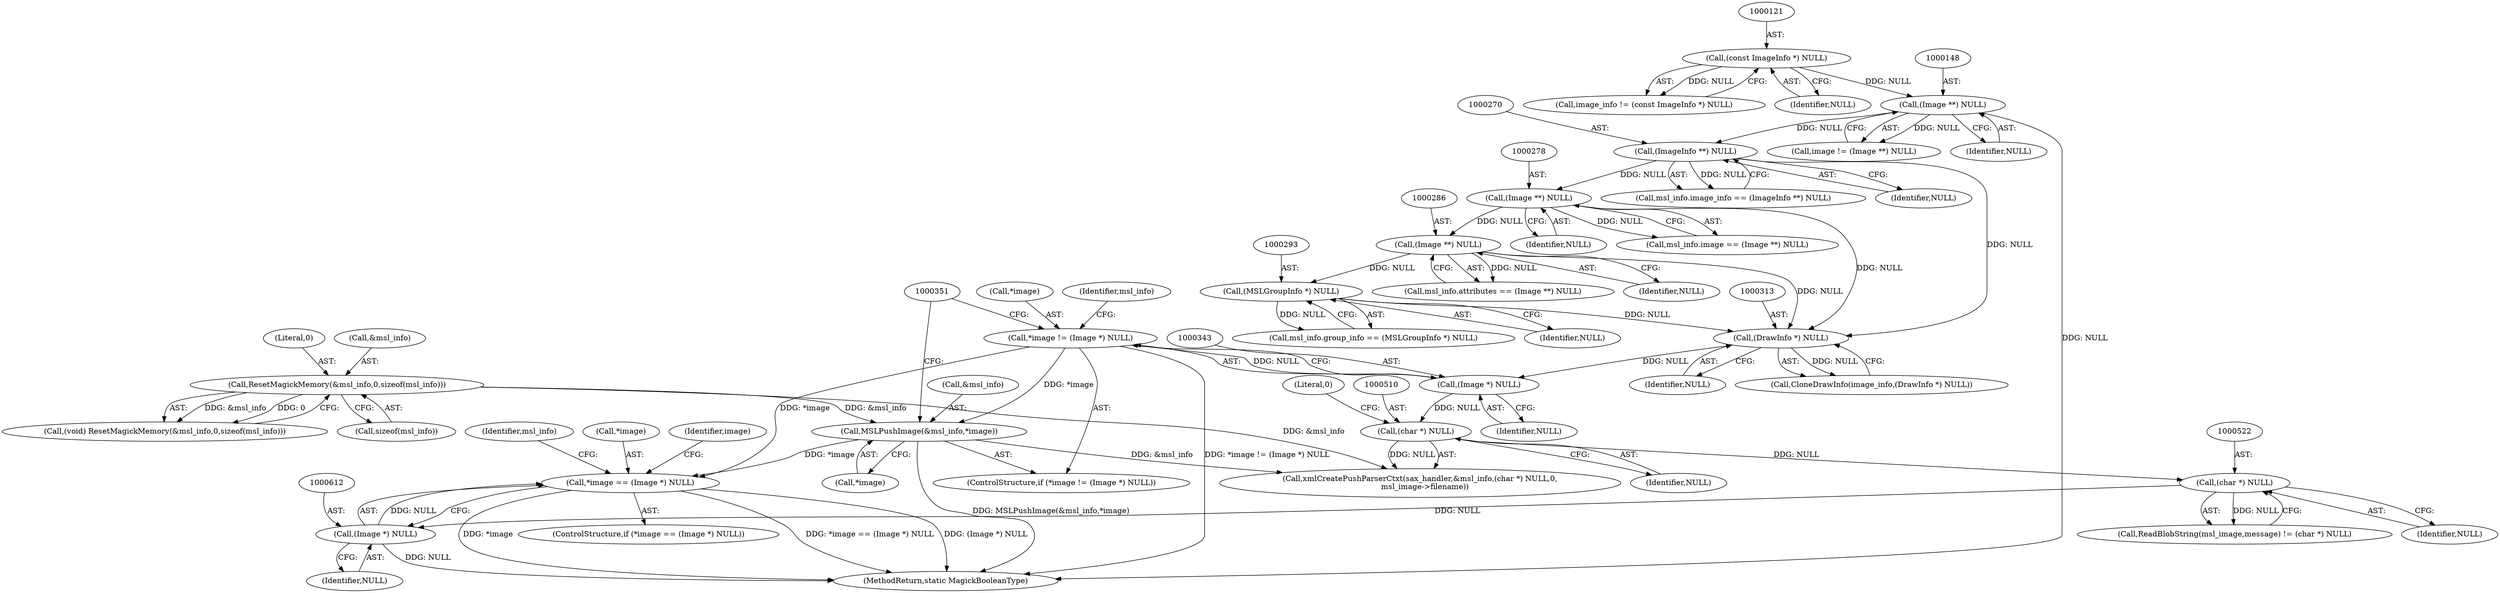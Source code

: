 digraph "0_ImageMagick_e793eb203e5e0f91f5037aed6585e81b1e27395b@pointer" {
"1000608" [label="(Call,*image == (Image *) NULL)"];
"1000345" [label="(Call,MSLPushImage(&msl_info,*image))"];
"1000192" [label="(Call,ResetMagickMemory(&msl_info,0,sizeof(msl_info)))"];
"1000339" [label="(Call,*image != (Image *) NULL)"];
"1000342" [label="(Call,(Image *) NULL)"];
"1000312" [label="(Call,(DrawInfo *) NULL)"];
"1000292" [label="(Call,(MSLGroupInfo *) NULL)"];
"1000285" [label="(Call,(Image **) NULL)"];
"1000277" [label="(Call,(Image **) NULL)"];
"1000269" [label="(Call,(ImageInfo **) NULL)"];
"1000147" [label="(Call,(Image **) NULL)"];
"1000120" [label="(Call,(const ImageInfo *) NULL)"];
"1000611" [label="(Call,(Image *) NULL)"];
"1000521" [label="(Call,(char *) NULL)"];
"1000509" [label="(Call,(char *) NULL)"];
"1000294" [label="(Identifier,NULL)"];
"1000190" [label="(Call,(void) ResetMagickMemory(&msl_info,0,sizeof(msl_info)))"];
"1000288" [label="(Call,msl_info.group_info == (MSLGroupInfo *) NULL)"];
"1000338" [label="(ControlStructure,if (*image != (Image *) NULL))"];
"1000613" [label="(Identifier,NULL)"];
"1000192" [label="(Call,ResetMagickMemory(&msl_info,0,sizeof(msl_info)))"];
"1000265" [label="(Call,msl_info.image_info == (ImageInfo **) NULL)"];
"1000279" [label="(Identifier,NULL)"];
"1000348" [label="(Call,*image)"];
"1000523" [label="(Identifier,NULL)"];
"1000285" [label="(Call,(Image **) NULL)"];
"1000517" [label="(Call,ReadBlobString(msl_image,message) != (char *) NULL)"];
"1000310" [label="(Call,CloneDrawInfo(image_info,(DrawInfo *) NULL))"];
"1000277" [label="(Call,(Image **) NULL)"];
"1000608" [label="(Call,*image == (Image *) NULL)"];
"1000118" [label="(Call,image_info != (const ImageInfo *) NULL)"];
"1000509" [label="(Call,(char *) NULL)"];
"1000195" [label="(Literal,0)"];
"1000342" [label="(Call,(Image *) NULL)"];
"1000314" [label="(Identifier,NULL)"];
"1000521" [label="(Call,(char *) NULL)"];
"1000292" [label="(Call,(MSLGroupInfo *) NULL)"];
"1000120" [label="(Call,(const ImageInfo *) NULL)"];
"1000505" [label="(Call,xmlCreatePushParserCtxt(sax_handler,&msl_info,(char *) NULL,0,\n    msl_image->filename))"];
"1000269" [label="(Call,(ImageInfo **) NULL)"];
"1000344" [label="(Identifier,NULL)"];
"1000145" [label="(Call,image != (Image **) NULL)"];
"1000609" [label="(Call,*image)"];
"1000281" [label="(Call,msl_info.attributes == (Image **) NULL)"];
"1000345" [label="(Call,MSLPushImage(&msl_info,*image))"];
"1000611" [label="(Call,(Image *) NULL)"];
"1000273" [label="(Call,msl_info.image == (Image **) NULL)"];
"1000616" [label="(Identifier,image)"];
"1000346" [label="(Call,&msl_info)"];
"1000196" [label="(Call,sizeof(msl_info))"];
"1000624" [label="(Identifier,msl_info)"];
"1000607" [label="(ControlStructure,if (*image == (Image *) NULL))"];
"1000271" [label="(Identifier,NULL)"];
"1000149" [label="(Identifier,NULL)"];
"1000312" [label="(Call,(DrawInfo *) NULL)"];
"1000287" [label="(Identifier,NULL)"];
"1000340" [label="(Call,*image)"];
"1000713" [label="(MethodReturn,static MagickBooleanType)"];
"1000511" [label="(Identifier,NULL)"];
"1000122" [label="(Identifier,NULL)"];
"1000147" [label="(Call,(Image **) NULL)"];
"1000193" [label="(Call,&msl_info)"];
"1000339" [label="(Call,*image != (Image *) NULL)"];
"1000512" [label="(Literal,0)"];
"1000347" [label="(Identifier,msl_info)"];
"1000608" -> "1000607"  [label="AST: "];
"1000608" -> "1000611"  [label="CFG: "];
"1000609" -> "1000608"  [label="AST: "];
"1000611" -> "1000608"  [label="AST: "];
"1000616" -> "1000608"  [label="CFG: "];
"1000624" -> "1000608"  [label="CFG: "];
"1000608" -> "1000713"  [label="DDG: *image == (Image *) NULL"];
"1000608" -> "1000713"  [label="DDG: (Image *) NULL"];
"1000608" -> "1000713"  [label="DDG: *image"];
"1000345" -> "1000608"  [label="DDG: *image"];
"1000339" -> "1000608"  [label="DDG: *image"];
"1000611" -> "1000608"  [label="DDG: NULL"];
"1000345" -> "1000338"  [label="AST: "];
"1000345" -> "1000348"  [label="CFG: "];
"1000346" -> "1000345"  [label="AST: "];
"1000348" -> "1000345"  [label="AST: "];
"1000351" -> "1000345"  [label="CFG: "];
"1000345" -> "1000713"  [label="DDG: MSLPushImage(&msl_info,*image)"];
"1000192" -> "1000345"  [label="DDG: &msl_info"];
"1000339" -> "1000345"  [label="DDG: *image"];
"1000345" -> "1000505"  [label="DDG: &msl_info"];
"1000192" -> "1000190"  [label="AST: "];
"1000192" -> "1000196"  [label="CFG: "];
"1000193" -> "1000192"  [label="AST: "];
"1000195" -> "1000192"  [label="AST: "];
"1000196" -> "1000192"  [label="AST: "];
"1000190" -> "1000192"  [label="CFG: "];
"1000192" -> "1000190"  [label="DDG: &msl_info"];
"1000192" -> "1000190"  [label="DDG: 0"];
"1000192" -> "1000505"  [label="DDG: &msl_info"];
"1000339" -> "1000338"  [label="AST: "];
"1000339" -> "1000342"  [label="CFG: "];
"1000340" -> "1000339"  [label="AST: "];
"1000342" -> "1000339"  [label="AST: "];
"1000347" -> "1000339"  [label="CFG: "];
"1000351" -> "1000339"  [label="CFG: "];
"1000339" -> "1000713"  [label="DDG: *image != (Image *) NULL"];
"1000342" -> "1000339"  [label="DDG: NULL"];
"1000342" -> "1000344"  [label="CFG: "];
"1000343" -> "1000342"  [label="AST: "];
"1000344" -> "1000342"  [label="AST: "];
"1000312" -> "1000342"  [label="DDG: NULL"];
"1000342" -> "1000509"  [label="DDG: NULL"];
"1000312" -> "1000310"  [label="AST: "];
"1000312" -> "1000314"  [label="CFG: "];
"1000313" -> "1000312"  [label="AST: "];
"1000314" -> "1000312"  [label="AST: "];
"1000310" -> "1000312"  [label="CFG: "];
"1000312" -> "1000310"  [label="DDG: NULL"];
"1000292" -> "1000312"  [label="DDG: NULL"];
"1000285" -> "1000312"  [label="DDG: NULL"];
"1000269" -> "1000312"  [label="DDG: NULL"];
"1000277" -> "1000312"  [label="DDG: NULL"];
"1000292" -> "1000288"  [label="AST: "];
"1000292" -> "1000294"  [label="CFG: "];
"1000293" -> "1000292"  [label="AST: "];
"1000294" -> "1000292"  [label="AST: "];
"1000288" -> "1000292"  [label="CFG: "];
"1000292" -> "1000288"  [label="DDG: NULL"];
"1000285" -> "1000292"  [label="DDG: NULL"];
"1000285" -> "1000281"  [label="AST: "];
"1000285" -> "1000287"  [label="CFG: "];
"1000286" -> "1000285"  [label="AST: "];
"1000287" -> "1000285"  [label="AST: "];
"1000281" -> "1000285"  [label="CFG: "];
"1000285" -> "1000281"  [label="DDG: NULL"];
"1000277" -> "1000285"  [label="DDG: NULL"];
"1000277" -> "1000273"  [label="AST: "];
"1000277" -> "1000279"  [label="CFG: "];
"1000278" -> "1000277"  [label="AST: "];
"1000279" -> "1000277"  [label="AST: "];
"1000273" -> "1000277"  [label="CFG: "];
"1000277" -> "1000273"  [label="DDG: NULL"];
"1000269" -> "1000277"  [label="DDG: NULL"];
"1000269" -> "1000265"  [label="AST: "];
"1000269" -> "1000271"  [label="CFG: "];
"1000270" -> "1000269"  [label="AST: "];
"1000271" -> "1000269"  [label="AST: "];
"1000265" -> "1000269"  [label="CFG: "];
"1000269" -> "1000265"  [label="DDG: NULL"];
"1000147" -> "1000269"  [label="DDG: NULL"];
"1000147" -> "1000145"  [label="AST: "];
"1000147" -> "1000149"  [label="CFG: "];
"1000148" -> "1000147"  [label="AST: "];
"1000149" -> "1000147"  [label="AST: "];
"1000145" -> "1000147"  [label="CFG: "];
"1000147" -> "1000713"  [label="DDG: NULL"];
"1000147" -> "1000145"  [label="DDG: NULL"];
"1000120" -> "1000147"  [label="DDG: NULL"];
"1000120" -> "1000118"  [label="AST: "];
"1000120" -> "1000122"  [label="CFG: "];
"1000121" -> "1000120"  [label="AST: "];
"1000122" -> "1000120"  [label="AST: "];
"1000118" -> "1000120"  [label="CFG: "];
"1000120" -> "1000118"  [label="DDG: NULL"];
"1000611" -> "1000613"  [label="CFG: "];
"1000612" -> "1000611"  [label="AST: "];
"1000613" -> "1000611"  [label="AST: "];
"1000611" -> "1000713"  [label="DDG: NULL"];
"1000521" -> "1000611"  [label="DDG: NULL"];
"1000521" -> "1000517"  [label="AST: "];
"1000521" -> "1000523"  [label="CFG: "];
"1000522" -> "1000521"  [label="AST: "];
"1000523" -> "1000521"  [label="AST: "];
"1000517" -> "1000521"  [label="CFG: "];
"1000521" -> "1000517"  [label="DDG: NULL"];
"1000509" -> "1000521"  [label="DDG: NULL"];
"1000509" -> "1000505"  [label="AST: "];
"1000509" -> "1000511"  [label="CFG: "];
"1000510" -> "1000509"  [label="AST: "];
"1000511" -> "1000509"  [label="AST: "];
"1000512" -> "1000509"  [label="CFG: "];
"1000509" -> "1000505"  [label="DDG: NULL"];
}
